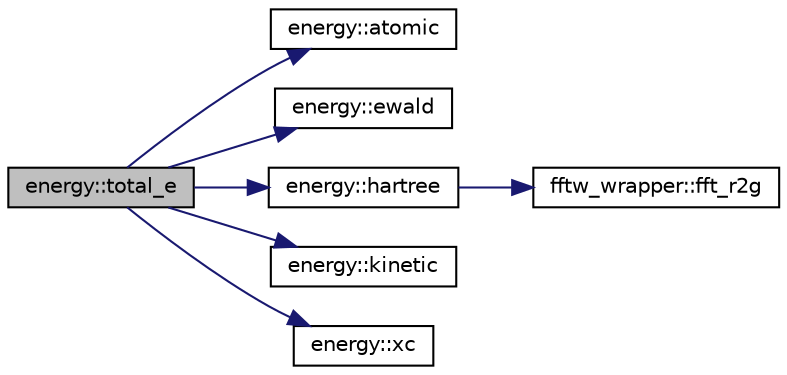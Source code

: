 digraph "energy::total_e"
{
 // LATEX_PDF_SIZE
  edge [fontname="Helvetica",fontsize="10",labelfontname="Helvetica",labelfontsize="10"];
  node [fontname="Helvetica",fontsize="10",shape=record];
  rankdir="LR";
  Node1 [label="energy::total_e",height=0.2,width=0.4,color="black", fillcolor="grey75", style="filled", fontcolor="black",tooltip=" "];
  Node1 -> Node2 [color="midnightblue",fontsize="10",style="solid",fontname="Helvetica"];
  Node2 [label="energy::atomic",height=0.2,width=0.4,color="black", fillcolor="white", style="filled",URL="$namespaceenergy.html#aefdfd6e55601fed4b1d9a6ae164edc57",tooltip=" "];
  Node1 -> Node3 [color="midnightblue",fontsize="10",style="solid",fontname="Helvetica"];
  Node3 [label="energy::ewald",height=0.2,width=0.4,color="black", fillcolor="white", style="filled",URL="$namespaceenergy.html#ac3f5cf30401d776c48d2494e25025059",tooltip=" "];
  Node1 -> Node4 [color="midnightblue",fontsize="10",style="solid",fontname="Helvetica"];
  Node4 [label="energy::hartree",height=0.2,width=0.4,color="black", fillcolor="white", style="filled",URL="$namespaceenergy.html#aeb8d9d19c7699397d064970c237545d9",tooltip=" "];
  Node4 -> Node5 [color="midnightblue",fontsize="10",style="solid",fontname="Helvetica"];
  Node5 [label="fftw_wrapper::fft_r2g",height=0.2,width=0.4,color="black", fillcolor="white", style="filled",URL="$namespacefftw__wrapper.html#ac203731bd91598ef6e719a0822135961",tooltip="v(r) e^{-iGr} -> V(G)"];
  Node1 -> Node6 [color="midnightblue",fontsize="10",style="solid",fontname="Helvetica"];
  Node6 [label="energy::kinetic",height=0.2,width=0.4,color="black", fillcolor="white", style="filled",URL="$namespaceenergy.html#a6b2e7772d32cfdbc9f362d66a7d480f4",tooltip=" "];
  Node1 -> Node7 [color="midnightblue",fontsize="10",style="solid",fontname="Helvetica"];
  Node7 [label="energy::xc",height=0.2,width=0.4,color="black", fillcolor="white", style="filled",URL="$namespaceenergy.html#afb37b788a743ea33f40f841ad9a0fdc7",tooltip=" "];
}

